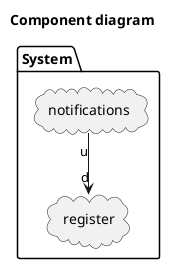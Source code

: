 @startuml
title Component diagram

package "System" {
cloud "notifications"

cloud "register"
}

[notifications] "u" --> "d" [register]


@enduml
